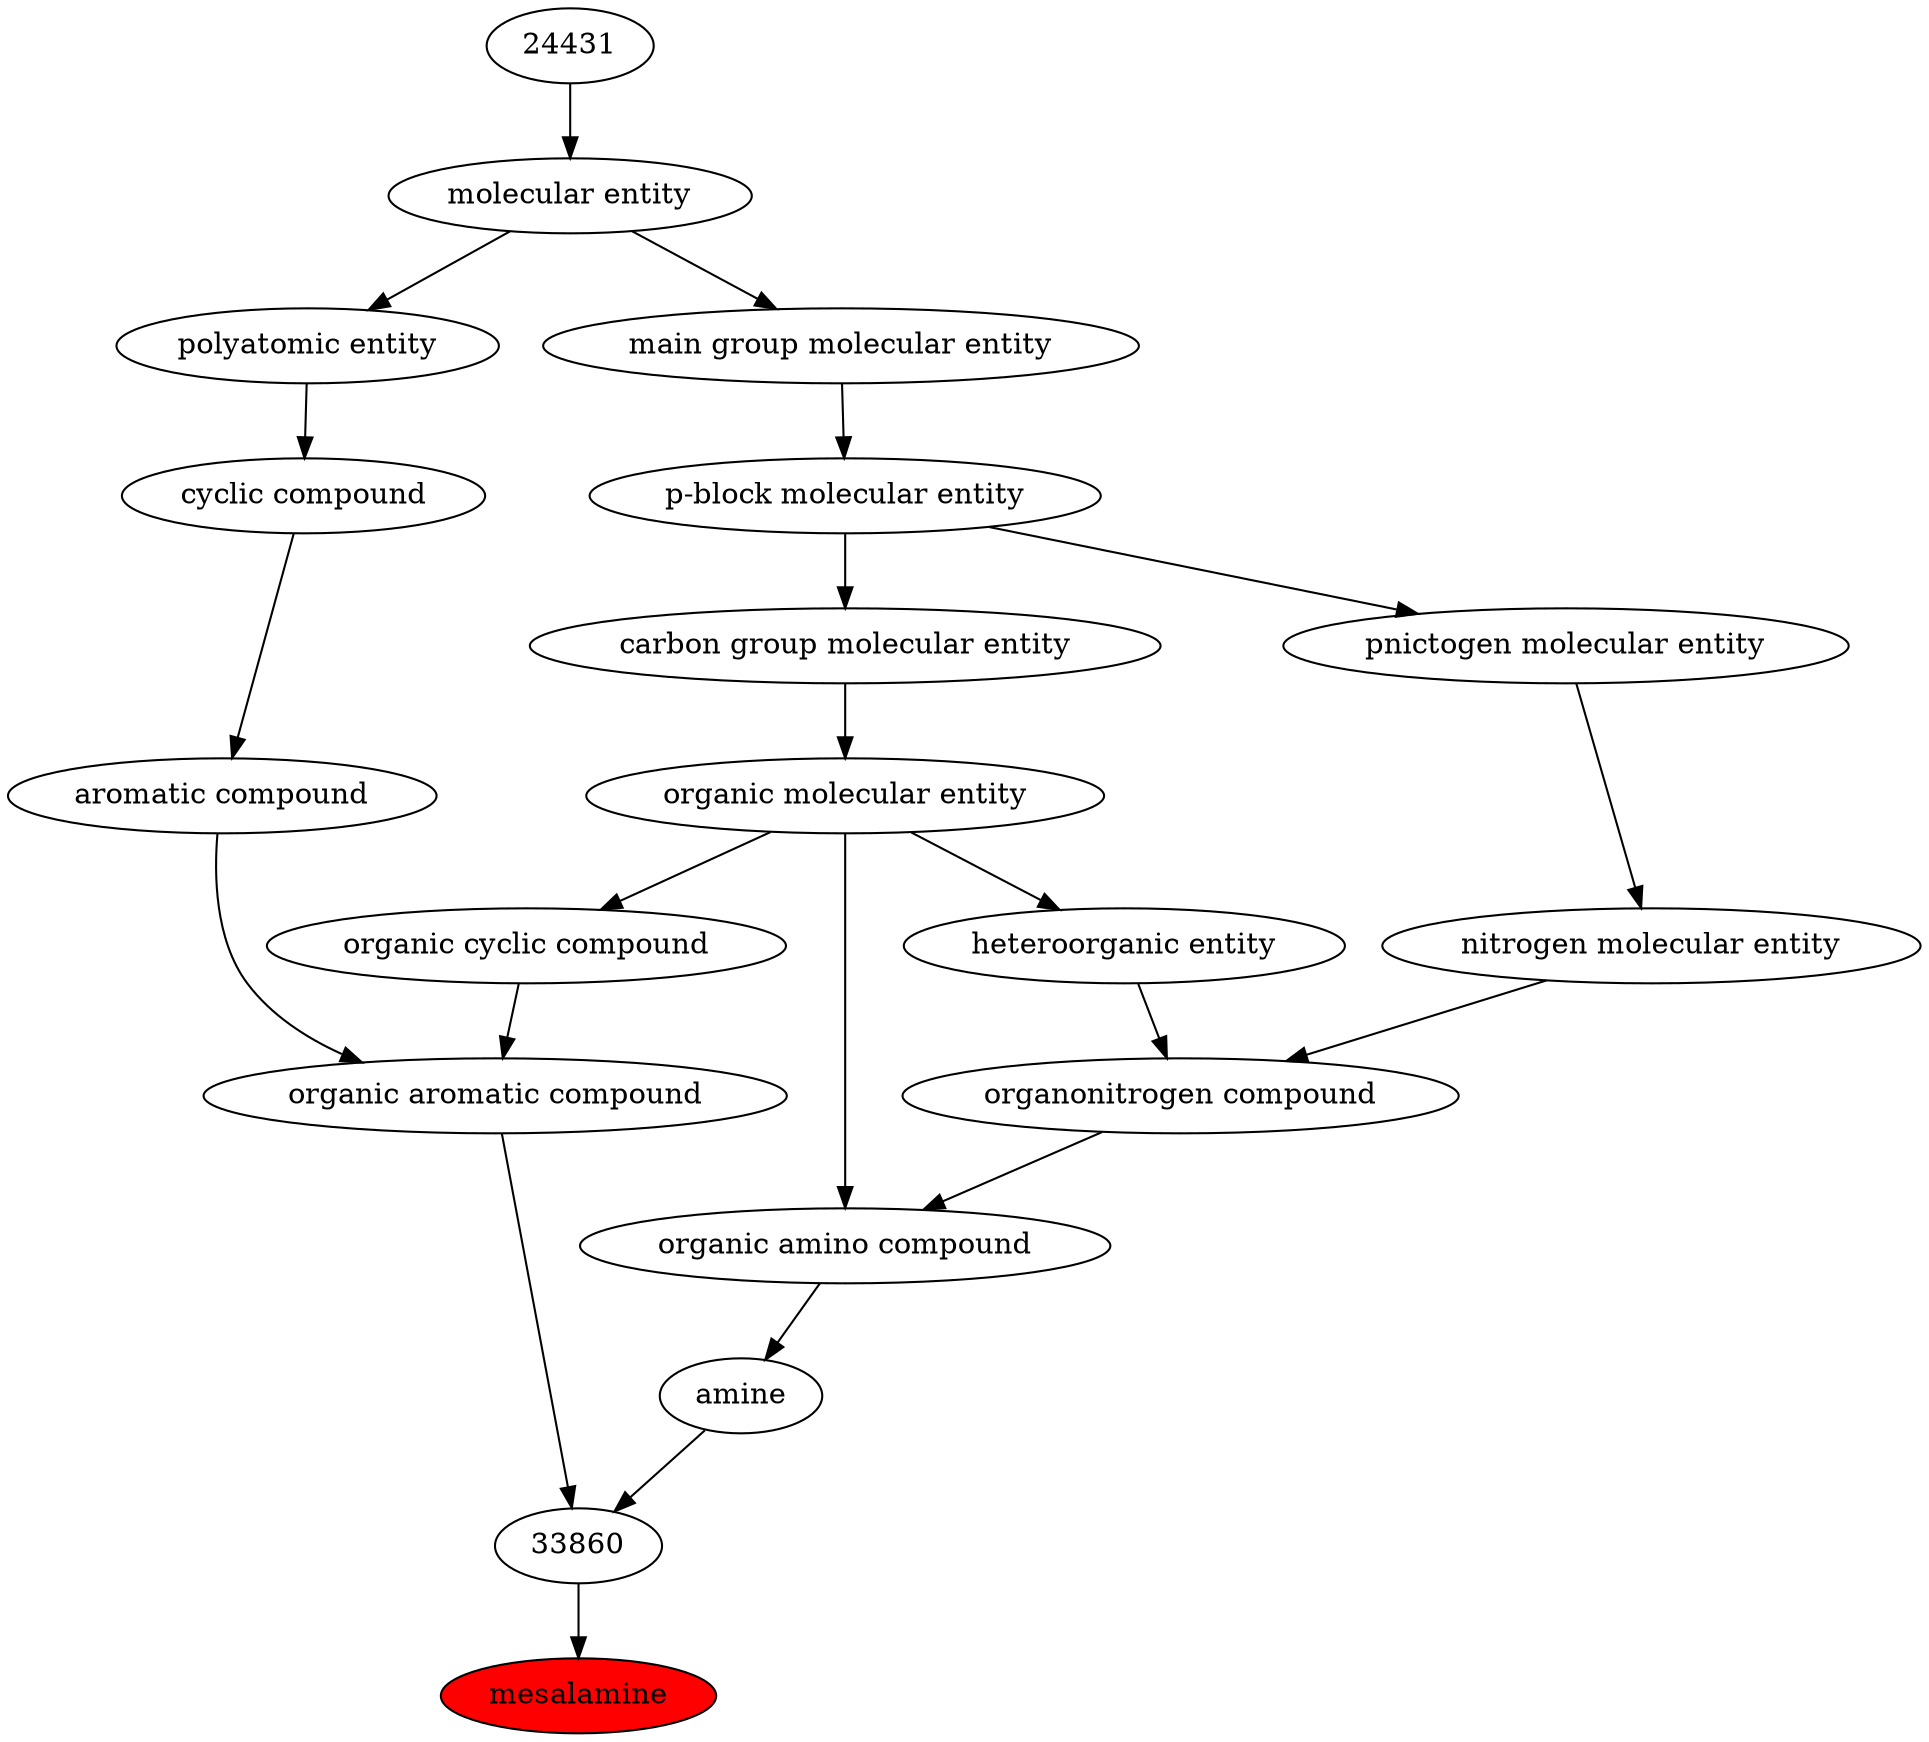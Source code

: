 digraph tree{ 
6775 [label="mesalamine" fillcolor=red style=filled]
33860 -> 6775
33860 [label="33860"]
33659 -> 33860
32952 -> 33860
33659 [label="organic aromatic compound"]
33832 -> 33659
33655 -> 33659
32952 [label="amine"]
50047 -> 32952
33832 [label="organic cyclic compound"]
50860 -> 33832
33655 [label="aromatic compound"]
33595 -> 33655
50047 [label="organic amino compound"]
50860 -> 50047
35352 -> 50047
50860 [label="organic molecular entity"]
33582 -> 50860
33595 [label="cyclic compound"]
36357 -> 33595
35352 [label="organonitrogen compound"]
51143 -> 35352
33285 -> 35352
33582 [label="carbon group molecular entity"]
33675 -> 33582
36357 [label="polyatomic entity"]
23367 -> 36357
51143 [label="nitrogen molecular entity"]
33302 -> 51143
33285 [label="heteroorganic entity"]
50860 -> 33285
33675 [label="p-block molecular entity"]
33579 -> 33675
23367 [label="molecular entity"]
24431 -> 23367
33302 [label="pnictogen molecular entity"]
33675 -> 33302
33579 [label="main group molecular entity"]
23367 -> 33579
24431 [label="24431"]
}